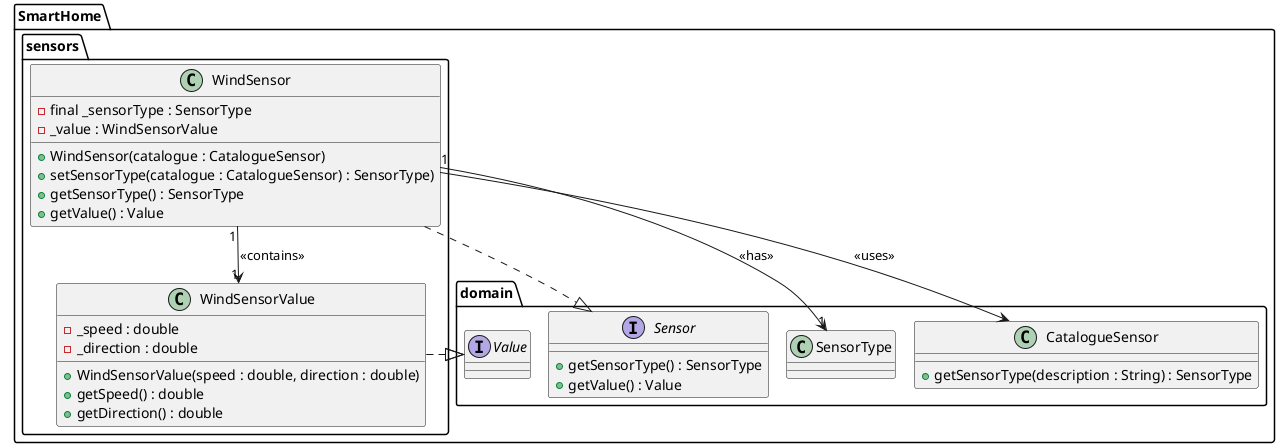 @startuml

!pragma layout smetana

package SmartHome.sensors {

    class WindSensor {
        - final _sensorType : SensorType
        - _value : WindSensorValue
        + WindSensor(catalogue : CatalogueSensor)
        + setSensorType(catalogue : CatalogueSensor) : SensorType)
        + getSensorType() : SensorType
        + getValue() : Value
    }

    class WindSensorValue implements SmartHome.domain.Value {
        - _speed : double
        - _direction : double
        + WindSensorValue(speed : double, direction : double)
        + getSpeed() : double
        + getDirection() : double
    }

}

package SmartHome.domain {

    interface Sensor {
        + getSensorType() : SensorType
        + getValue() : Value
    }

    class SensorType {
    }

    interface Value {
    }

    class CatalogueSensor {
        + getSensorType(description : String) : SensorType
    }
}


SmartHome.sensors.WindSensor ..|> SmartHome.domain.Sensor
SmartHome.sensors.WindSensor "1" --> "1" SmartHome.domain.SensorType : <<has>>
SmartHome.sensors.WindSensor "1" --> "1" SmartHome.sensors.WindSensorValue : <<contains>>
SmartHome.sensors.WindSensor --> SmartHome.domain.CatalogueSensor : <<uses>>
SmartHome.sensors.WindSensorValue ..|>  SmartHome.domain.Value

@enduml
